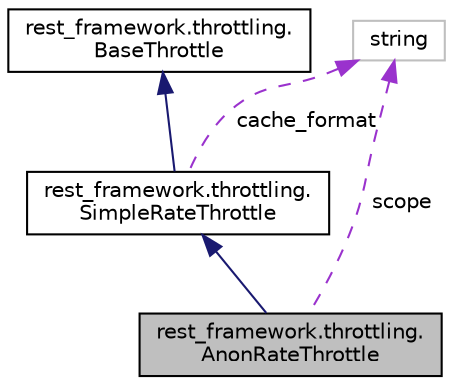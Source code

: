 digraph "rest_framework.throttling.AnonRateThrottle"
{
 // LATEX_PDF_SIZE
  edge [fontname="Helvetica",fontsize="10",labelfontname="Helvetica",labelfontsize="10"];
  node [fontname="Helvetica",fontsize="10",shape=record];
  Node1 [label="rest_framework.throttling.\lAnonRateThrottle",height=0.2,width=0.4,color="black", fillcolor="grey75", style="filled", fontcolor="black",tooltip=" "];
  Node2 -> Node1 [dir="back",color="midnightblue",fontsize="10",style="solid",fontname="Helvetica"];
  Node2 [label="rest_framework.throttling.\lSimpleRateThrottle",height=0.2,width=0.4,color="black", fillcolor="white", style="filled",URL="$classrest__framework_1_1throttling_1_1_simple_rate_throttle.html",tooltip=" "];
  Node3 -> Node2 [dir="back",color="midnightblue",fontsize="10",style="solid",fontname="Helvetica"];
  Node3 [label="rest_framework.throttling.\lBaseThrottle",height=0.2,width=0.4,color="black", fillcolor="white", style="filled",URL="$classrest__framework_1_1throttling_1_1_base_throttle.html",tooltip=" "];
  Node4 -> Node2 [dir="back",color="darkorchid3",fontsize="10",style="dashed",label=" cache_format" ,fontname="Helvetica"];
  Node4 [label="string",height=0.2,width=0.4,color="grey75", fillcolor="white", style="filled",tooltip=" "];
  Node4 -> Node1 [dir="back",color="darkorchid3",fontsize="10",style="dashed",label=" scope" ,fontname="Helvetica"];
}
